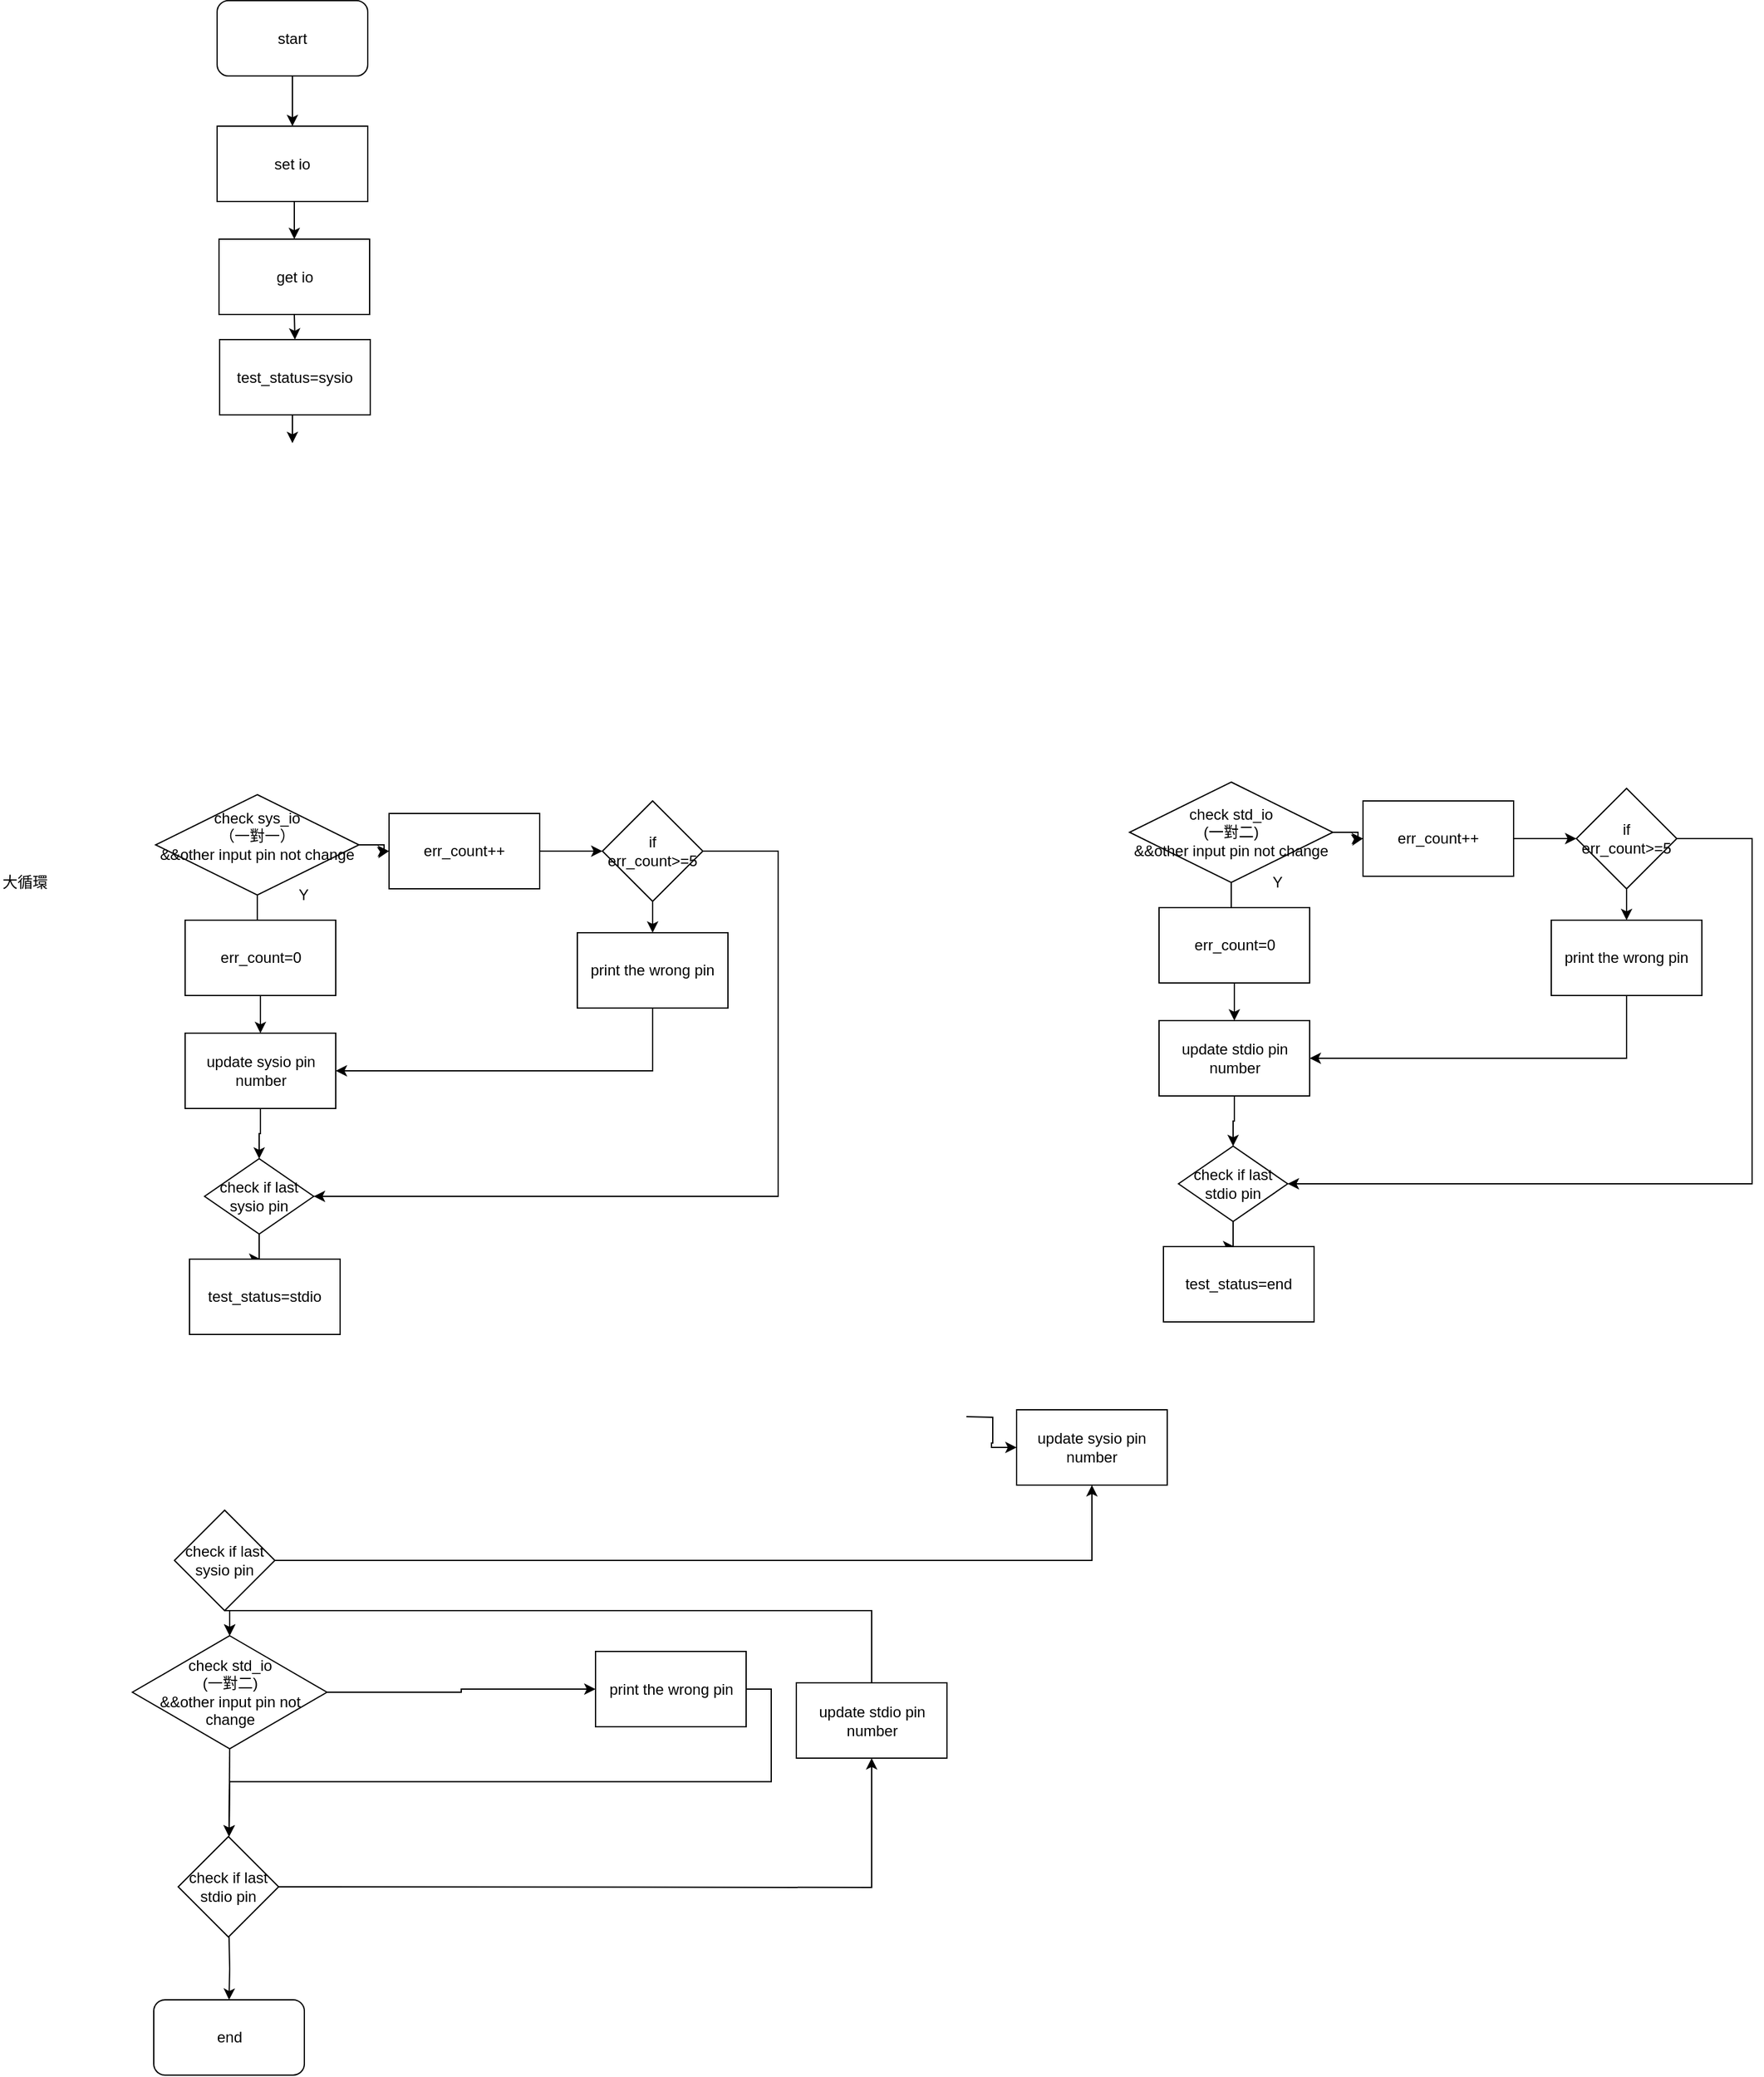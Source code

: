 <mxfile pages="1" version="11.2.5" type="github"><diagram id="owK5Loijx0Ong0dcDdHp" name="Page-1"><mxGraphModel dx="1357" dy="1909" grid="1" gridSize="10" guides="1" tooltips="1" connect="1" arrows="1" fold="1" page="1" pageScale="1" pageWidth="850" pageHeight="1100" math="0" shadow="0"><root><mxCell id="0"/><mxCell id="1" parent="0"/><mxCell id="M3sGAlJjmCfHEPYd1_gj-60" style="edgeStyle=orthogonalEdgeStyle;rounded=0;orthogonalLoop=1;jettySize=auto;html=1;" edge="1" parent="1" source="M3sGAlJjmCfHEPYd1_gj-1"><mxGeometry relative="1" as="geometry"><mxPoint x="530" y="255" as="targetPoint"/></mxGeometry></mxCell><mxCell id="M3sGAlJjmCfHEPYd1_gj-64" style="edgeStyle=orthogonalEdgeStyle;rounded=0;orthogonalLoop=1;jettySize=auto;html=1;" edge="1" parent="1" source="M3sGAlJjmCfHEPYd1_gj-1" target="M3sGAlJjmCfHEPYd1_gj-61"><mxGeometry relative="1" as="geometry"/></mxCell><mxCell id="M3sGAlJjmCfHEPYd1_gj-65" style="edgeStyle=orthogonalEdgeStyle;rounded=0;orthogonalLoop=1;jettySize=auto;html=1;" edge="1" parent="1" source="M3sGAlJjmCfHEPYd1_gj-1"><mxGeometry relative="1" as="geometry"><mxPoint x="425" y="330" as="targetPoint"/></mxGeometry></mxCell><mxCell id="M3sGAlJjmCfHEPYd1_gj-1" value="&lt;div&gt;check sys_io&lt;/div&gt;&lt;div&gt;（一對一）&lt;/div&gt;&lt;div&gt;&amp;amp;&amp;amp;other input pin not change&lt;br&gt;&lt;/div&gt;&lt;div&gt;&lt;br&gt;&lt;/div&gt;" style="rhombus;whiteSpace=wrap;html=1;" vertex="1" parent="1"><mxGeometry x="344" y="210" width="162" height="80" as="geometry"/></mxCell><mxCell id="M3sGAlJjmCfHEPYd1_gj-10" style="edgeStyle=orthogonalEdgeStyle;rounded=0;orthogonalLoop=1;jettySize=auto;html=1;entryX=0.5;entryY=1;entryDx=0;entryDy=0;" edge="1" parent="1" source="M3sGAlJjmCfHEPYd1_gj-3" target="M3sGAlJjmCfHEPYd1_gj-11"><mxGeometry relative="1" as="geometry"><mxPoint x="770" y="300" as="targetPoint"/></mxGeometry></mxCell><mxCell id="M3sGAlJjmCfHEPYd1_gj-13" style="edgeStyle=orthogonalEdgeStyle;rounded=0;orthogonalLoop=1;jettySize=auto;html=1;exitX=1;exitY=0.5;exitDx=0;exitDy=0;entryX=0.5;entryY=0;entryDx=0;entryDy=0;" edge="1" parent="1" source="M3sGAlJjmCfHEPYd1_gj-3" target="M3sGAlJjmCfHEPYd1_gj-14"><mxGeometry relative="1" as="geometry"><mxPoint x="399.5" y="900" as="targetPoint"/></mxGeometry></mxCell><mxCell id="M3sGAlJjmCfHEPYd1_gj-3" value="check if last sysio pin" style="rhombus;whiteSpace=wrap;html=1;direction=south;" vertex="1" parent="1"><mxGeometry x="359" y="780" width="80" height="80" as="geometry"/></mxCell><mxCell id="M3sGAlJjmCfHEPYd1_gj-4" value="Y" style="text;html=1;strokeColor=none;fillColor=none;align=center;verticalAlign=middle;whiteSpace=wrap;rounded=0;" vertex="1" parent="1"><mxGeometry x="442" y="280" width="40" height="20" as="geometry"/></mxCell><mxCell id="M3sGAlJjmCfHEPYd1_gj-82" value="" style="edgeStyle=orthogonalEdgeStyle;rounded=0;orthogonalLoop=1;jettySize=auto;html=1;" edge="1" parent="1" target="M3sGAlJjmCfHEPYd1_gj-11"><mxGeometry relative="1" as="geometry"><mxPoint x="990" y="705.5" as="sourcePoint"/></mxGeometry></mxCell><mxCell id="M3sGAlJjmCfHEPYd1_gj-11" value="update sysio pin number" style="rounded=0;whiteSpace=wrap;html=1;" vertex="1" parent="1"><mxGeometry x="1030" y="700" width="120" height="60" as="geometry"/></mxCell><mxCell id="M3sGAlJjmCfHEPYd1_gj-18" style="edgeStyle=orthogonalEdgeStyle;rounded=0;orthogonalLoop=1;jettySize=auto;html=1;" edge="1" parent="1" source="M3sGAlJjmCfHEPYd1_gj-14" target="M3sGAlJjmCfHEPYd1_gj-19"><mxGeometry relative="1" as="geometry"><mxPoint x="524.5" y="930" as="targetPoint"/></mxGeometry></mxCell><mxCell id="M3sGAlJjmCfHEPYd1_gj-27" style="edgeStyle=orthogonalEdgeStyle;rounded=0;orthogonalLoop=1;jettySize=auto;html=1;exitX=0.5;exitY=1;exitDx=0;exitDy=0;entryX=0.5;entryY=0;entryDx=0;entryDy=0;" edge="1" parent="1" source="M3sGAlJjmCfHEPYd1_gj-14"><mxGeometry relative="1" as="geometry"><mxPoint x="402.5" y="1040" as="targetPoint"/></mxGeometry></mxCell><mxCell id="M3sGAlJjmCfHEPYd1_gj-14" value="&lt;div&gt;check std_io&lt;/div&gt;&lt;div&gt;(一對二)&lt;/div&gt;&lt;div&gt;&amp;amp;&amp;amp;other input pin not change&lt;br&gt;&lt;/div&gt;" style="rhombus;whiteSpace=wrap;html=1;" vertex="1" parent="1"><mxGeometry x="325.5" y="880" width="155" height="90" as="geometry"/></mxCell><mxCell id="M3sGAlJjmCfHEPYd1_gj-28" style="edgeStyle=orthogonalEdgeStyle;rounded=0;orthogonalLoop=1;jettySize=auto;html=1;exitX=1;exitY=0.5;exitDx=0;exitDy=0;entryX=0.5;entryY=0;entryDx=0;entryDy=0;" edge="1" parent="1" source="M3sGAlJjmCfHEPYd1_gj-19"><mxGeometry relative="1" as="geometry"><mxPoint x="402.5" y="1040" as="targetPoint"/></mxGeometry></mxCell><mxCell id="M3sGAlJjmCfHEPYd1_gj-19" value="print the wrong pin" style="rounded=0;whiteSpace=wrap;html=1;" vertex="1" parent="1"><mxGeometry x="694.5" y="892.5" width="120" height="60" as="geometry"/></mxCell><mxCell id="M3sGAlJjmCfHEPYd1_gj-29" style="edgeStyle=orthogonalEdgeStyle;rounded=0;orthogonalLoop=1;jettySize=auto;html=1;entryX=0.5;entryY=0;entryDx=0;entryDy=0;" edge="1" parent="1" target="M3sGAlJjmCfHEPYd1_gj-31"><mxGeometry relative="1" as="geometry"><mxPoint x="402" y="1160" as="targetPoint"/><mxPoint x="402.5" y="1119.5" as="sourcePoint"/></mxGeometry></mxCell><mxCell id="M3sGAlJjmCfHEPYd1_gj-32" style="edgeStyle=orthogonalEdgeStyle;rounded=0;orthogonalLoop=1;jettySize=auto;html=1;entryX=0.5;entryY=1;entryDx=0;entryDy=0;entryPerimeter=0;" edge="1" parent="1" target="M3sGAlJjmCfHEPYd1_gj-33"><mxGeometry relative="1" as="geometry"><mxPoint x="754.5" y="990" as="targetPoint"/><mxPoint x="442" y="1080" as="sourcePoint"/></mxGeometry></mxCell><mxCell id="M3sGAlJjmCfHEPYd1_gj-31" value="end" style="rounded=1;whiteSpace=wrap;html=1;" vertex="1" parent="1"><mxGeometry x="342.5" y="1170" width="120" height="60" as="geometry"/></mxCell><mxCell id="M3sGAlJjmCfHEPYd1_gj-34" style="edgeStyle=orthogonalEdgeStyle;rounded=0;orthogonalLoop=1;jettySize=auto;html=1;exitX=0.5;exitY=0;exitDx=0;exitDy=0;entryX=0.5;entryY=0;entryDx=0;entryDy=0;" edge="1" parent="1" source="M3sGAlJjmCfHEPYd1_gj-33" target="M3sGAlJjmCfHEPYd1_gj-14"><mxGeometry relative="1" as="geometry"/></mxCell><mxCell id="M3sGAlJjmCfHEPYd1_gj-33" value="update stdio pin number" style="rounded=0;whiteSpace=wrap;html=1;" vertex="1" parent="1"><mxGeometry x="854.5" y="917.5" width="120" height="60" as="geometry"/></mxCell><mxCell id="M3sGAlJjmCfHEPYd1_gj-45" value="check if last stdio pin" style="rhombus;whiteSpace=wrap;html=1;" vertex="1" parent="1"><mxGeometry x="362" y="1040" width="80" height="80" as="geometry"/></mxCell><mxCell id="M3sGAlJjmCfHEPYd1_gj-48" value="大循環" style="text;html=1;strokeColor=none;fillColor=none;align=center;verticalAlign=middle;whiteSpace=wrap;rounded=0;" vertex="1" parent="1"><mxGeometry x="220" y="270" width="40" height="20" as="geometry"/></mxCell><mxCell id="M3sGAlJjmCfHEPYd1_gj-53" style="edgeStyle=orthogonalEdgeStyle;rounded=0;orthogonalLoop=1;jettySize=auto;html=1;" edge="1" parent="1" source="M3sGAlJjmCfHEPYd1_gj-49" target="M3sGAlJjmCfHEPYd1_gj-54"><mxGeometry relative="1" as="geometry"><mxPoint x="453" y="-332.5" as="targetPoint"/></mxGeometry></mxCell><mxCell id="M3sGAlJjmCfHEPYd1_gj-49" value="start" style="rounded=1;whiteSpace=wrap;html=1;" vertex="1" parent="1"><mxGeometry x="393" y="-422.5" width="120" height="60" as="geometry"/></mxCell><mxCell id="M3sGAlJjmCfHEPYd1_gj-56" style="edgeStyle=orthogonalEdgeStyle;rounded=0;orthogonalLoop=1;jettySize=auto;html=1;exitX=0.5;exitY=1;exitDx=0;exitDy=0;entryX=0.5;entryY=0;entryDx=0;entryDy=0;" edge="1" parent="1" source="M3sGAlJjmCfHEPYd1_gj-54" target="M3sGAlJjmCfHEPYd1_gj-55"><mxGeometry relative="1" as="geometry"/></mxCell><mxCell id="M3sGAlJjmCfHEPYd1_gj-54" value="set io" style="rounded=0;whiteSpace=wrap;html=1;" vertex="1" parent="1"><mxGeometry x="393" y="-322.5" width="120" height="60" as="geometry"/></mxCell><mxCell id="M3sGAlJjmCfHEPYd1_gj-78" style="edgeStyle=orthogonalEdgeStyle;rounded=0;orthogonalLoop=1;jettySize=auto;html=1;exitX=0.5;exitY=1;exitDx=0;exitDy=0;entryX=0.5;entryY=0;entryDx=0;entryDy=0;" edge="1" parent="1" source="M3sGAlJjmCfHEPYd1_gj-55" target="M3sGAlJjmCfHEPYd1_gj-77"><mxGeometry relative="1" as="geometry"/></mxCell><mxCell id="M3sGAlJjmCfHEPYd1_gj-55" value="get io" style="rounded=0;whiteSpace=wrap;html=1;" vertex="1" parent="1"><mxGeometry x="394.5" y="-232.5" width="120" height="60" as="geometry"/></mxCell><mxCell id="M3sGAlJjmCfHEPYd1_gj-67" style="edgeStyle=orthogonalEdgeStyle;rounded=0;orthogonalLoop=1;jettySize=auto;html=1;exitX=1;exitY=0.5;exitDx=0;exitDy=0;entryX=0;entryY=0.5;entryDx=0;entryDy=0;" edge="1" parent="1" source="M3sGAlJjmCfHEPYd1_gj-61" target="M3sGAlJjmCfHEPYd1_gj-68"><mxGeometry relative="1" as="geometry"><mxPoint x="690" y="255" as="targetPoint"/></mxGeometry></mxCell><mxCell id="M3sGAlJjmCfHEPYd1_gj-61" value="err_count++" style="rounded=0;whiteSpace=wrap;html=1;" vertex="1" parent="1"><mxGeometry x="530" y="225" width="120" height="60" as="geometry"/></mxCell><mxCell id="M3sGAlJjmCfHEPYd1_gj-71" style="edgeStyle=orthogonalEdgeStyle;rounded=0;orthogonalLoop=1;jettySize=auto;html=1;" edge="1" parent="1" source="M3sGAlJjmCfHEPYd1_gj-66" target="M3sGAlJjmCfHEPYd1_gj-72"><mxGeometry relative="1" as="geometry"><mxPoint x="428" y="420" as="targetPoint"/></mxGeometry></mxCell><mxCell id="M3sGAlJjmCfHEPYd1_gj-66" value="err_count=0" style="rounded=0;whiteSpace=wrap;html=1;" vertex="1" parent="1"><mxGeometry x="367.5" y="310" width="120" height="60" as="geometry"/></mxCell><mxCell id="M3sGAlJjmCfHEPYd1_gj-69" style="edgeStyle=orthogonalEdgeStyle;rounded=0;orthogonalLoop=1;jettySize=auto;html=1;entryX=0.5;entryY=0;entryDx=0;entryDy=0;" edge="1" parent="1" source="M3sGAlJjmCfHEPYd1_gj-68" target="M3sGAlJjmCfHEPYd1_gj-74"><mxGeometry relative="1" as="geometry"><mxPoint x="880" y="258" as="targetPoint"/><Array as="points"><mxPoint x="840" y="255"/><mxPoint x="840" y="530"/></Array></mxGeometry></mxCell><mxCell id="M3sGAlJjmCfHEPYd1_gj-84" style="edgeStyle=orthogonalEdgeStyle;rounded=0;orthogonalLoop=1;jettySize=auto;html=1;entryX=0.5;entryY=0;entryDx=0;entryDy=0;" edge="1" parent="1" source="M3sGAlJjmCfHEPYd1_gj-68" target="M3sGAlJjmCfHEPYd1_gj-83"><mxGeometry relative="1" as="geometry"/></mxCell><mxCell id="M3sGAlJjmCfHEPYd1_gj-68" value="if err_count&amp;gt;=5" style="rhombus;whiteSpace=wrap;html=1;" vertex="1" parent="1"><mxGeometry x="700" y="215" width="80" height="80" as="geometry"/></mxCell><mxCell id="M3sGAlJjmCfHEPYd1_gj-80" style="edgeStyle=orthogonalEdgeStyle;rounded=0;orthogonalLoop=1;jettySize=auto;html=1;entryX=0;entryY=0.5;entryDx=0;entryDy=0;" edge="1" parent="1" source="M3sGAlJjmCfHEPYd1_gj-72" target="M3sGAlJjmCfHEPYd1_gj-74"><mxGeometry relative="1" as="geometry"/></mxCell><mxCell id="M3sGAlJjmCfHEPYd1_gj-72" value="update sysio pin number" style="rounded=0;whiteSpace=wrap;html=1;" vertex="1" parent="1"><mxGeometry x="367.5" y="400" width="120" height="60" as="geometry"/></mxCell><mxCell id="M3sGAlJjmCfHEPYd1_gj-75" style="edgeStyle=orthogonalEdgeStyle;rounded=0;orthogonalLoop=1;jettySize=auto;html=1;" edge="1" parent="1" source="M3sGAlJjmCfHEPYd1_gj-74"><mxGeometry relative="1" as="geometry"><mxPoint x="427" y="580" as="targetPoint"/></mxGeometry></mxCell><mxCell id="M3sGAlJjmCfHEPYd1_gj-74" value="check if last sysio pin" style="rhombus;whiteSpace=wrap;html=1;direction=south;" vertex="1" parent="1"><mxGeometry x="383" y="500" width="87" height="60" as="geometry"/></mxCell><mxCell id="M3sGAlJjmCfHEPYd1_gj-76" value="test_status=stdio" style="rounded=0;whiteSpace=wrap;html=1;" vertex="1" parent="1"><mxGeometry x="371" y="580" width="120" height="60" as="geometry"/></mxCell><mxCell id="M3sGAlJjmCfHEPYd1_gj-105" style="edgeStyle=orthogonalEdgeStyle;rounded=0;orthogonalLoop=1;jettySize=auto;html=1;exitX=0.5;exitY=1;exitDx=0;exitDy=0;entryX=0.5;entryY=0;entryDx=0;entryDy=0;" edge="1" parent="1" source="M3sGAlJjmCfHEPYd1_gj-77"><mxGeometry relative="1" as="geometry"><mxPoint x="453" y="-70" as="targetPoint"/></mxGeometry></mxCell><mxCell id="M3sGAlJjmCfHEPYd1_gj-77" value="test_status=sysio" style="rounded=0;whiteSpace=wrap;html=1;" vertex="1" parent="1"><mxGeometry x="395" y="-152.5" width="120" height="60" as="geometry"/></mxCell><mxCell id="M3sGAlJjmCfHEPYd1_gj-85" style="edgeStyle=orthogonalEdgeStyle;rounded=0;orthogonalLoop=1;jettySize=auto;html=1;entryX=1;entryY=0.5;entryDx=0;entryDy=0;" edge="1" parent="1" source="M3sGAlJjmCfHEPYd1_gj-83" target="M3sGAlJjmCfHEPYd1_gj-72"><mxGeometry relative="1" as="geometry"><Array as="points"><mxPoint x="740" y="430"/></Array></mxGeometry></mxCell><mxCell id="M3sGAlJjmCfHEPYd1_gj-83" value="print the wrong pin" style="rounded=0;whiteSpace=wrap;html=1;" vertex="1" parent="1"><mxGeometry x="680" y="320" width="120" height="60" as="geometry"/></mxCell><mxCell id="M3sGAlJjmCfHEPYd1_gj-86" style="edgeStyle=orthogonalEdgeStyle;rounded=0;orthogonalLoop=1;jettySize=auto;html=1;" edge="1" parent="1" source="M3sGAlJjmCfHEPYd1_gj-89"><mxGeometry relative="1" as="geometry"><mxPoint x="1306" y="245" as="targetPoint"/></mxGeometry></mxCell><mxCell id="M3sGAlJjmCfHEPYd1_gj-87" style="edgeStyle=orthogonalEdgeStyle;rounded=0;orthogonalLoop=1;jettySize=auto;html=1;" edge="1" parent="1" source="M3sGAlJjmCfHEPYd1_gj-89" target="M3sGAlJjmCfHEPYd1_gj-92"><mxGeometry relative="1" as="geometry"/></mxCell><mxCell id="M3sGAlJjmCfHEPYd1_gj-88" style="edgeStyle=orthogonalEdgeStyle;rounded=0;orthogonalLoop=1;jettySize=auto;html=1;" edge="1" parent="1" source="M3sGAlJjmCfHEPYd1_gj-89"><mxGeometry relative="1" as="geometry"><mxPoint x="1201" y="320" as="targetPoint"/></mxGeometry></mxCell><mxCell id="M3sGAlJjmCfHEPYd1_gj-89" value="&lt;div&gt;check std_io&lt;/div&gt;&lt;div&gt;(一對二)&lt;/div&gt;&lt;div&gt;&amp;amp;&amp;amp;other input pin not change&lt;br&gt;&lt;/div&gt;" style="rhombus;whiteSpace=wrap;html=1;" vertex="1" parent="1"><mxGeometry x="1120" y="200" width="162" height="80" as="geometry"/></mxCell><mxCell id="M3sGAlJjmCfHEPYd1_gj-90" value="Y" style="text;html=1;strokeColor=none;fillColor=none;align=center;verticalAlign=middle;whiteSpace=wrap;rounded=0;" vertex="1" parent="1"><mxGeometry x="1218" y="270" width="40" height="20" as="geometry"/></mxCell><mxCell id="M3sGAlJjmCfHEPYd1_gj-91" style="edgeStyle=orthogonalEdgeStyle;rounded=0;orthogonalLoop=1;jettySize=auto;html=1;exitX=1;exitY=0.5;exitDx=0;exitDy=0;entryX=0;entryY=0.5;entryDx=0;entryDy=0;" edge="1" parent="1" source="M3sGAlJjmCfHEPYd1_gj-92" target="M3sGAlJjmCfHEPYd1_gj-97"><mxGeometry relative="1" as="geometry"><mxPoint x="1466" y="245" as="targetPoint"/></mxGeometry></mxCell><mxCell id="M3sGAlJjmCfHEPYd1_gj-92" value="err_count++" style="rounded=0;whiteSpace=wrap;html=1;" vertex="1" parent="1"><mxGeometry x="1306" y="215" width="120" height="60" as="geometry"/></mxCell><mxCell id="M3sGAlJjmCfHEPYd1_gj-93" style="edgeStyle=orthogonalEdgeStyle;rounded=0;orthogonalLoop=1;jettySize=auto;html=1;" edge="1" parent="1" source="M3sGAlJjmCfHEPYd1_gj-94" target="M3sGAlJjmCfHEPYd1_gj-99"><mxGeometry relative="1" as="geometry"><mxPoint x="1204" y="410" as="targetPoint"/></mxGeometry></mxCell><mxCell id="M3sGAlJjmCfHEPYd1_gj-94" value="err_count=0" style="rounded=0;whiteSpace=wrap;html=1;" vertex="1" parent="1"><mxGeometry x="1143.5" y="300" width="120" height="60" as="geometry"/></mxCell><mxCell id="M3sGAlJjmCfHEPYd1_gj-95" style="edgeStyle=orthogonalEdgeStyle;rounded=0;orthogonalLoop=1;jettySize=auto;html=1;entryX=0.5;entryY=0;entryDx=0;entryDy=0;" edge="1" parent="1" source="M3sGAlJjmCfHEPYd1_gj-97" target="M3sGAlJjmCfHEPYd1_gj-101"><mxGeometry relative="1" as="geometry"><mxPoint x="1656" y="248" as="targetPoint"/><Array as="points"><mxPoint x="1616" y="245"/><mxPoint x="1616" y="520"/></Array></mxGeometry></mxCell><mxCell id="M3sGAlJjmCfHEPYd1_gj-96" style="edgeStyle=orthogonalEdgeStyle;rounded=0;orthogonalLoop=1;jettySize=auto;html=1;entryX=0.5;entryY=0;entryDx=0;entryDy=0;" edge="1" parent="1" source="M3sGAlJjmCfHEPYd1_gj-97" target="M3sGAlJjmCfHEPYd1_gj-104"><mxGeometry relative="1" as="geometry"/></mxCell><mxCell id="M3sGAlJjmCfHEPYd1_gj-97" value="if err_count&amp;gt;=5" style="rhombus;whiteSpace=wrap;html=1;" vertex="1" parent="1"><mxGeometry x="1476" y="205" width="80" height="80" as="geometry"/></mxCell><mxCell id="M3sGAlJjmCfHEPYd1_gj-98" style="edgeStyle=orthogonalEdgeStyle;rounded=0;orthogonalLoop=1;jettySize=auto;html=1;entryX=0;entryY=0.5;entryDx=0;entryDy=0;" edge="1" parent="1" source="M3sGAlJjmCfHEPYd1_gj-99" target="M3sGAlJjmCfHEPYd1_gj-101"><mxGeometry relative="1" as="geometry"/></mxCell><mxCell id="M3sGAlJjmCfHEPYd1_gj-99" value="update stdio pin number" style="rounded=0;whiteSpace=wrap;html=1;" vertex="1" parent="1"><mxGeometry x="1143.5" y="390" width="120" height="60" as="geometry"/></mxCell><mxCell id="M3sGAlJjmCfHEPYd1_gj-100" style="edgeStyle=orthogonalEdgeStyle;rounded=0;orthogonalLoop=1;jettySize=auto;html=1;" edge="1" parent="1" source="M3sGAlJjmCfHEPYd1_gj-101"><mxGeometry relative="1" as="geometry"><mxPoint x="1203" y="570" as="targetPoint"/></mxGeometry></mxCell><mxCell id="M3sGAlJjmCfHEPYd1_gj-101" value="check if last stdio pin" style="rhombus;whiteSpace=wrap;html=1;direction=south;" vertex="1" parent="1"><mxGeometry x="1159" y="490" width="87" height="60" as="geometry"/></mxCell><mxCell id="M3sGAlJjmCfHEPYd1_gj-102" value="test_status=end" style="rounded=0;whiteSpace=wrap;html=1;" vertex="1" parent="1"><mxGeometry x="1147" y="570" width="120" height="60" as="geometry"/></mxCell><mxCell id="M3sGAlJjmCfHEPYd1_gj-103" style="edgeStyle=orthogonalEdgeStyle;rounded=0;orthogonalLoop=1;jettySize=auto;html=1;entryX=1;entryY=0.5;entryDx=0;entryDy=0;" edge="1" parent="1" source="M3sGAlJjmCfHEPYd1_gj-104" target="M3sGAlJjmCfHEPYd1_gj-99"><mxGeometry relative="1" as="geometry"><Array as="points"><mxPoint x="1516" y="420"/></Array></mxGeometry></mxCell><mxCell id="M3sGAlJjmCfHEPYd1_gj-104" value="print the wrong pin" style="rounded=0;whiteSpace=wrap;html=1;" vertex="1" parent="1"><mxGeometry x="1456" y="310" width="120" height="60" as="geometry"/></mxCell></root></mxGraphModel></diagram></mxfile>